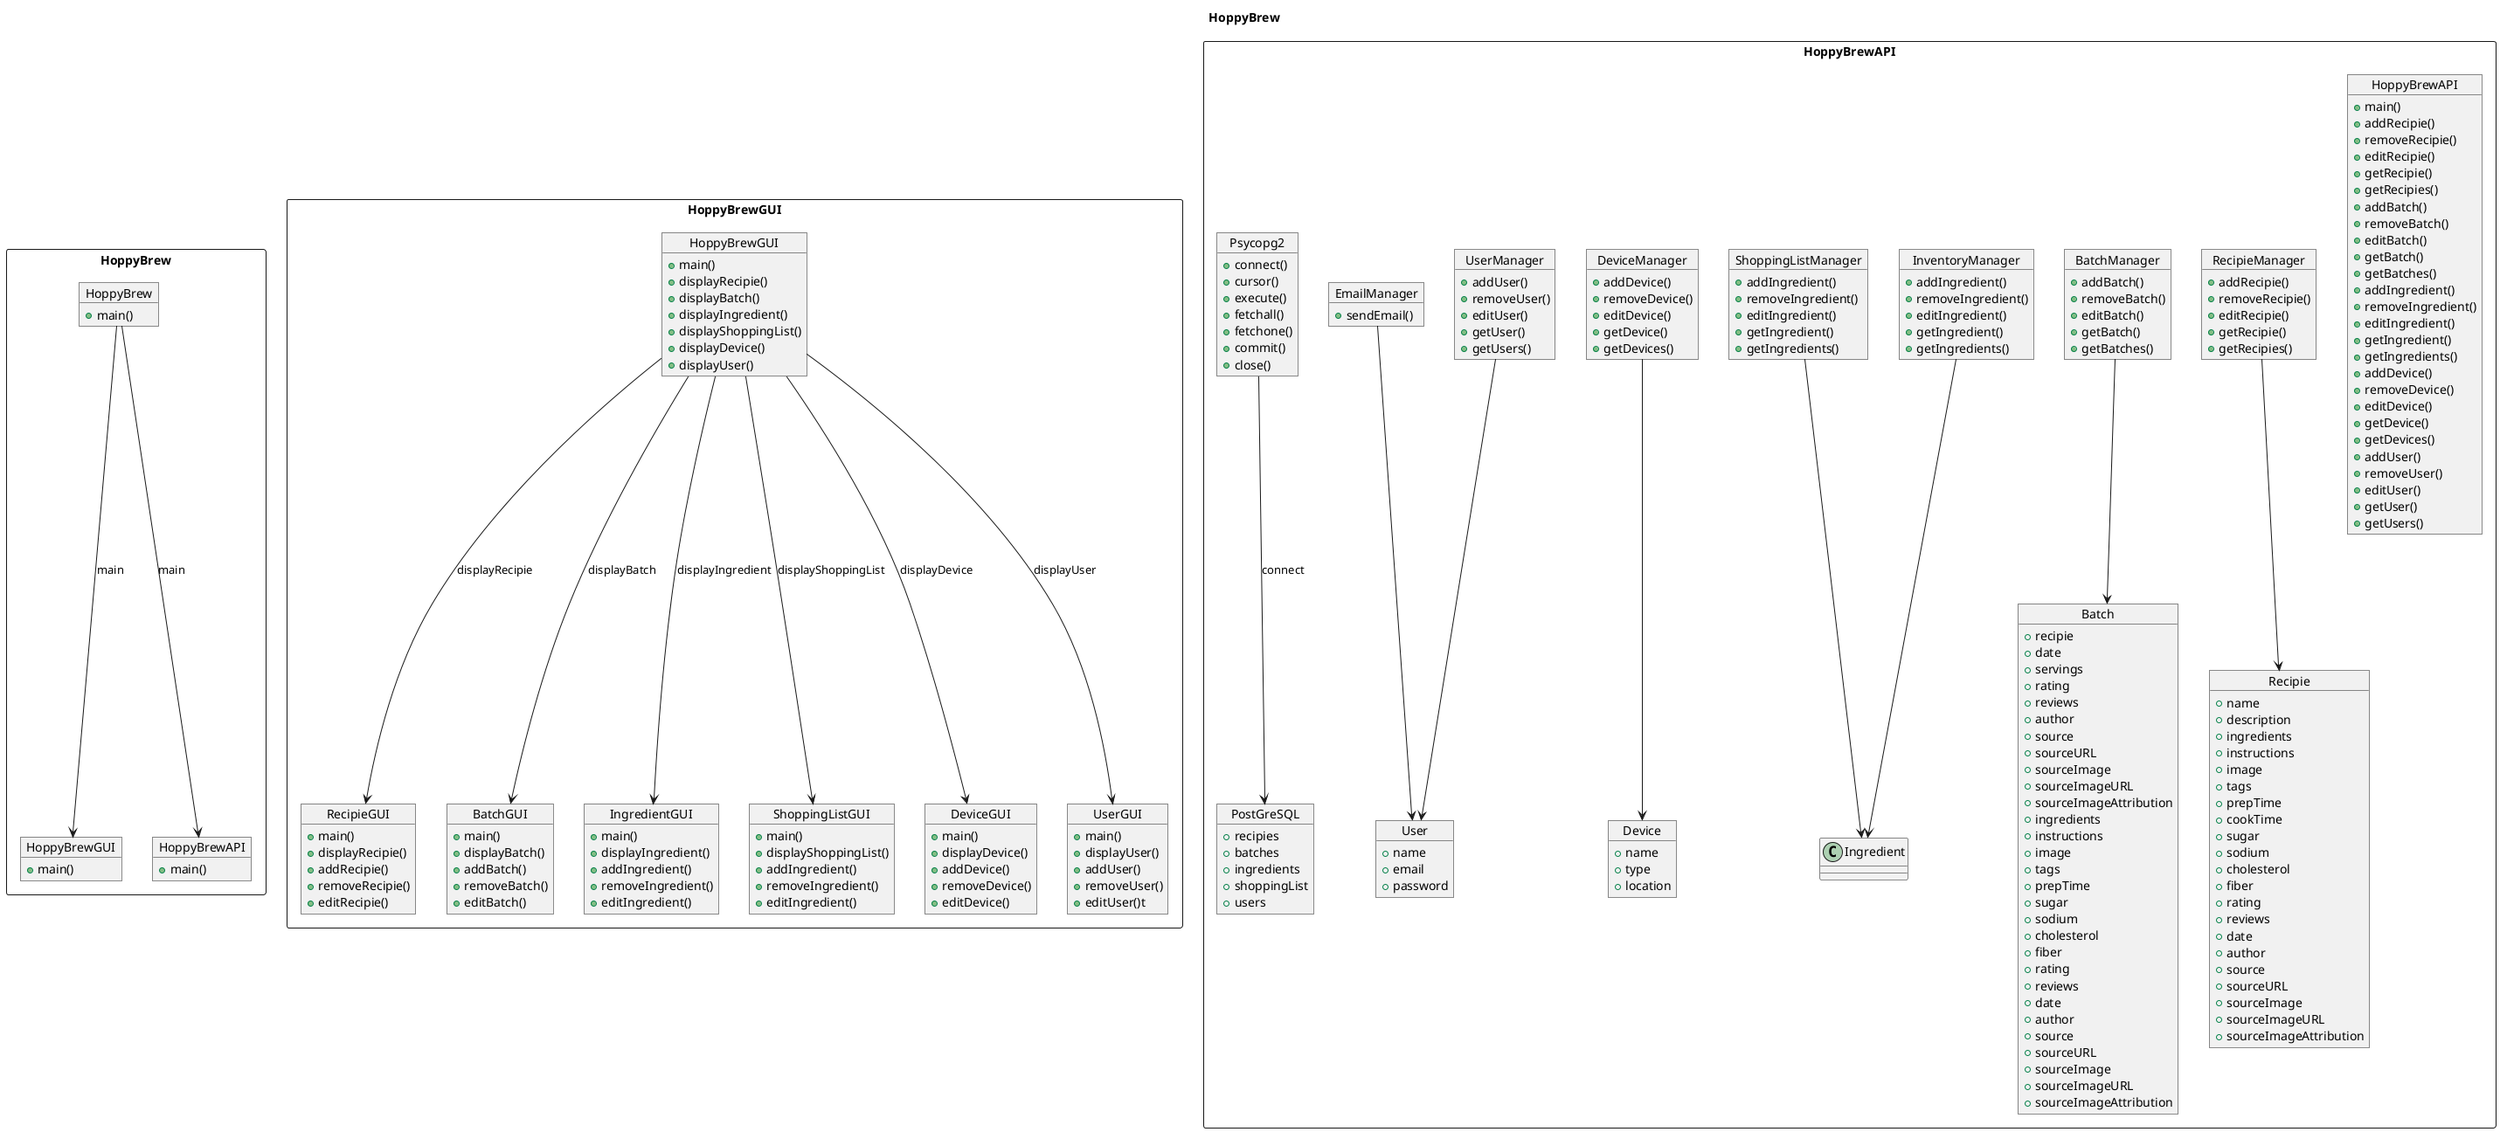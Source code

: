 @startuml

title "HoppyBrew"

rectangle "HoppyBrew" {
    object "HoppyBrew" as HoppyBrew {
        +main()
    }

    object "HoppyBrewGUI" as HoppyBrewGUI {
        +main()
    }

    object "HoppyBrewAPI" as HoppyBrewAPI {
        +main()
    }

    HoppyBrew --> HoppyBrewGUI : "main"
    HoppyBrew --> HoppyBrewAPI : "main"
}

rectangle "HoppyBrewGUI" {
    object "HoppyBrewGUI" as HoppyBrewGUI {
        +main()
        +displayRecipie()
        +displayBatch()
        +displayIngredient()
        +displayShoppingList()
        +displayDevice()
        +displayUser()
    }

    object "RecipieGUI" as RecipieGUI {
        +main()
        +displayRecipie()
        +addRecipie()
        +removeRecipie()
        +editRecipie()
    }

    object "BatchGUI" as BatchGUI {
        +main()
        +displayBatch()
        +addBatch()
        +removeBatch()
        +editBatch()
    }

    object "IngredientGUI" as IngredientGUI {
        +main()
        +displayIngredient()
        +addIngredient()
        +removeIngredient()
        +editIngredient()
    }

    object "ShoppingListGUI" as ShoppingListGUI {
        +main()
        +displayShoppingList()
        +addIngredient()
        +removeIngredient()
        +editIngredient()
    }

    object "DeviceGUI" as DeviceGUI {
        +main()
        +displayDevice()
        +addDevice()
        +removeDevice()
        +editDevice()
    }

    object "UserGUI" as UserGUI {
        +main()
        +displayUser()
        +addUser()
        +removeUser()
        +editUser()t
    }

    HoppyBrewGUI --> RecipieGUI : "displayRecipie"
    HoppyBrewGUI --> BatchGUI : "displayBatch"
    HoppyBrewGUI --> IngredientGUI : "displayIngredient"
    HoppyBrewGUI --> ShoppingListGUI : "displayShoppingList"
    HoppyBrewGUI --> DeviceGUI : "displayDevice"
    HoppyBrewGUI --> UserGUI : "displayUser"
}

rectangle "HoppyBrewAPI" {
    object "HoppyBrewAPI" as HoppyBrewAPI {
        +main()
        +addRecipie()
        +removeRecipie()
        +editRecipie()
        +getRecipie()
        +getRecipies()
        +addBatch()
        +removeBatch()
        +editBatch()
        +getBatch()
        +getBatches()
        +addIngredient()
        +removeIngredient()
        +editIngredient()
        +getIngredient()
        +getIngredients()
        +addDevice()
        +removeDevice()
        +editDevice()
        +getDevice()
        +getDevices()
        +addUser()
        +removeUser()
        +editUser()
        +getUser()
        +getUsers()
    }

    object "RecipieManager" as RecipieManager {
        +addRecipie()
        +removeRecipie()
        +editRecipie()
        +getRecipie()
        +getRecipies()
    }       

    object "Recipie" as Recipie {
        +name
        +description
        +ingredients
        +instructions
        +image
        +tags
        +prepTime
        +cookTime
        +sugar
        +sodium
        +cholesterol
        +fiber
        +rating
        +reviews
        +date
        +author
        +source
        +sourceURL
        +sourceImage
        +sourceImageURL
        +sourceImageAttribution
    }

    object "BatchManager" as BatchManager {
        +addBatch()
        +removeBatch()
        +editBatch()
        +getBatch()
        +getBatches()
    }

    object "Batch" as Batch {
        +recipie
        +date
        +servings
        +rating
        +reviews
        +author
        +source
        +sourceURL
        +sourceImage
        +sourceImageURL
        +sourceImageAttribution
        +ingredients
        +instructions
        +image
        +tags
        +prepTime
        +sugar
        +sodium
        +cholesterol
        +fiber
        +rating
        +reviews
        +date
        +author
        +source
        +sourceURL
        +sourceImage
        +sourceImageURL
        +sourceImageAttribution
    }

    object "InventoryManager" as InventoryManager {
        +addIngredient()
        +removeIngredient()
        +editIngredient()
        +getIngredient()
        +getIngredients()
    }

    object "ShoppingListManager" as ShoppingListManager {
        +addIngredient()
        +removeIngredient()
        +editIngredient()
        +getIngredient()
        +getIngredients()
    }

    object "DeviceManager" as DeviceManager {
        +addDevice()
        +removeDevice()
        +editDevice()
        +getDevice()
        +getDevices()
    }

    object "Device" as Device {
        +name
        +type
        +location
    }

    object "UserManager" as UserManager {
        +addUser()
        +removeUser()
        +editUser()
        +getUser()
        +getUsers()
    }

    object "User" as User {
        +name
        +email
        +password
    }

    object "PostGreSQL" as PostGreSQL {
        +recipies
        +batches
        +ingredients
        +shoppingList
        +users
    }

    object "EmailManager" as EmailManager {
        +sendEmail()
    }

    Object "Psycopg2" as Psycopg2 {
        +connect()
        +cursor()
        +execute()
        +fetchall()
        +fetchone()
        +commit()
        +close()
    }

    Psycopg2 --> PostGreSQL : "connect"

    UserManager --> User
    ShoppingListManager --> Ingredient

    RecipieManager --> Recipie
    EmailManager --> User
    DeviceManager --> Device

    InventoryManager --> Ingredient


    BatchManager --> Batch

    }
    
}


@enduml
